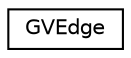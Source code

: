 digraph G
{
  edge [fontname="Helvetica",fontsize="10",labelfontname="Helvetica",labelfontsize="10"];
  node [fontname="Helvetica",fontsize="10",shape=record];
  rankdir="LR";
  Node1 [label="GVEdge",height=0.2,width=0.4,color="black", fillcolor="white", style="filled",URL="$struct_g_v_edge.html",tooltip="struct containing the information for a GVGraph&#39;s edge"];
}
